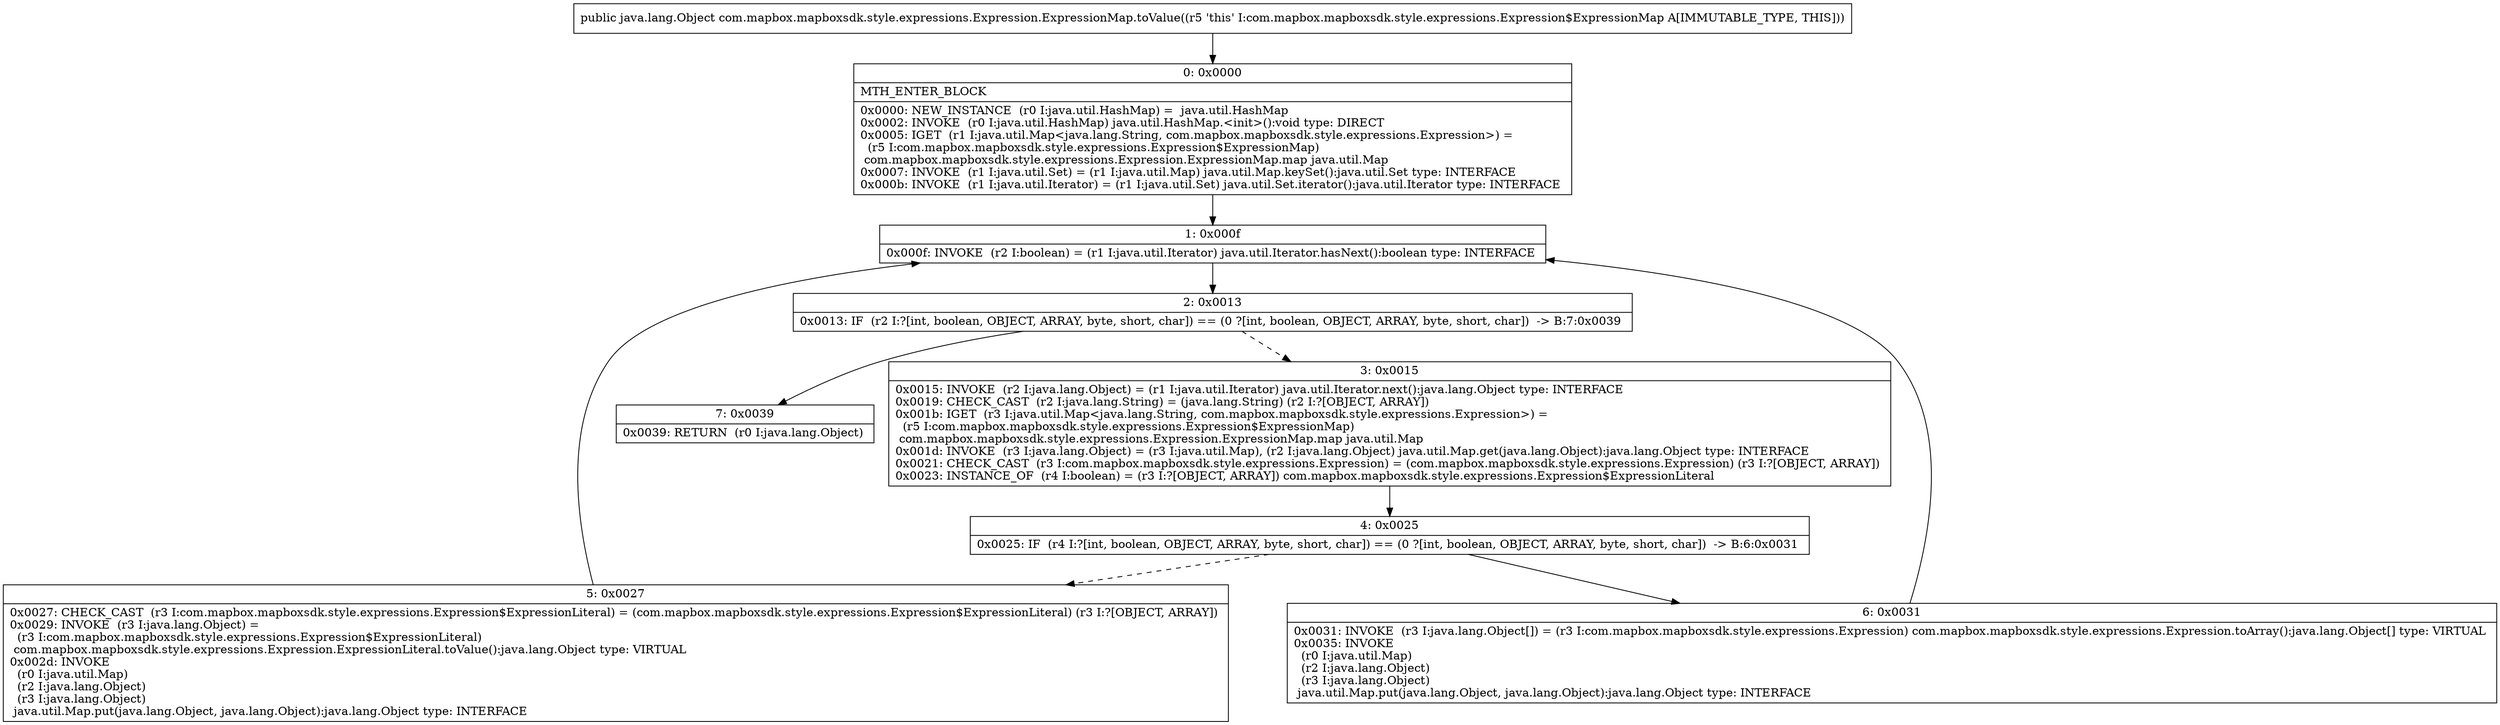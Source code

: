 digraph "CFG forcom.mapbox.mapboxsdk.style.expressions.Expression.ExpressionMap.toValue()Ljava\/lang\/Object;" {
Node_0 [shape=record,label="{0\:\ 0x0000|MTH_ENTER_BLOCK\l|0x0000: NEW_INSTANCE  (r0 I:java.util.HashMap) =  java.util.HashMap \l0x0002: INVOKE  (r0 I:java.util.HashMap) java.util.HashMap.\<init\>():void type: DIRECT \l0x0005: IGET  (r1 I:java.util.Map\<java.lang.String, com.mapbox.mapboxsdk.style.expressions.Expression\>) = \l  (r5 I:com.mapbox.mapboxsdk.style.expressions.Expression$ExpressionMap)\l com.mapbox.mapboxsdk.style.expressions.Expression.ExpressionMap.map java.util.Map \l0x0007: INVOKE  (r1 I:java.util.Set) = (r1 I:java.util.Map) java.util.Map.keySet():java.util.Set type: INTERFACE \l0x000b: INVOKE  (r1 I:java.util.Iterator) = (r1 I:java.util.Set) java.util.Set.iterator():java.util.Iterator type: INTERFACE \l}"];
Node_1 [shape=record,label="{1\:\ 0x000f|0x000f: INVOKE  (r2 I:boolean) = (r1 I:java.util.Iterator) java.util.Iterator.hasNext():boolean type: INTERFACE \l}"];
Node_2 [shape=record,label="{2\:\ 0x0013|0x0013: IF  (r2 I:?[int, boolean, OBJECT, ARRAY, byte, short, char]) == (0 ?[int, boolean, OBJECT, ARRAY, byte, short, char])  \-\> B:7:0x0039 \l}"];
Node_3 [shape=record,label="{3\:\ 0x0015|0x0015: INVOKE  (r2 I:java.lang.Object) = (r1 I:java.util.Iterator) java.util.Iterator.next():java.lang.Object type: INTERFACE \l0x0019: CHECK_CAST  (r2 I:java.lang.String) = (java.lang.String) (r2 I:?[OBJECT, ARRAY]) \l0x001b: IGET  (r3 I:java.util.Map\<java.lang.String, com.mapbox.mapboxsdk.style.expressions.Expression\>) = \l  (r5 I:com.mapbox.mapboxsdk.style.expressions.Expression$ExpressionMap)\l com.mapbox.mapboxsdk.style.expressions.Expression.ExpressionMap.map java.util.Map \l0x001d: INVOKE  (r3 I:java.lang.Object) = (r3 I:java.util.Map), (r2 I:java.lang.Object) java.util.Map.get(java.lang.Object):java.lang.Object type: INTERFACE \l0x0021: CHECK_CAST  (r3 I:com.mapbox.mapboxsdk.style.expressions.Expression) = (com.mapbox.mapboxsdk.style.expressions.Expression) (r3 I:?[OBJECT, ARRAY]) \l0x0023: INSTANCE_OF  (r4 I:boolean) = (r3 I:?[OBJECT, ARRAY]) com.mapbox.mapboxsdk.style.expressions.Expression$ExpressionLiteral \l}"];
Node_4 [shape=record,label="{4\:\ 0x0025|0x0025: IF  (r4 I:?[int, boolean, OBJECT, ARRAY, byte, short, char]) == (0 ?[int, boolean, OBJECT, ARRAY, byte, short, char])  \-\> B:6:0x0031 \l}"];
Node_5 [shape=record,label="{5\:\ 0x0027|0x0027: CHECK_CAST  (r3 I:com.mapbox.mapboxsdk.style.expressions.Expression$ExpressionLiteral) = (com.mapbox.mapboxsdk.style.expressions.Expression$ExpressionLiteral) (r3 I:?[OBJECT, ARRAY]) \l0x0029: INVOKE  (r3 I:java.lang.Object) = \l  (r3 I:com.mapbox.mapboxsdk.style.expressions.Expression$ExpressionLiteral)\l com.mapbox.mapboxsdk.style.expressions.Expression.ExpressionLiteral.toValue():java.lang.Object type: VIRTUAL \l0x002d: INVOKE  \l  (r0 I:java.util.Map)\l  (r2 I:java.lang.Object)\l  (r3 I:java.lang.Object)\l java.util.Map.put(java.lang.Object, java.lang.Object):java.lang.Object type: INTERFACE \l}"];
Node_6 [shape=record,label="{6\:\ 0x0031|0x0031: INVOKE  (r3 I:java.lang.Object[]) = (r3 I:com.mapbox.mapboxsdk.style.expressions.Expression) com.mapbox.mapboxsdk.style.expressions.Expression.toArray():java.lang.Object[] type: VIRTUAL \l0x0035: INVOKE  \l  (r0 I:java.util.Map)\l  (r2 I:java.lang.Object)\l  (r3 I:java.lang.Object)\l java.util.Map.put(java.lang.Object, java.lang.Object):java.lang.Object type: INTERFACE \l}"];
Node_7 [shape=record,label="{7\:\ 0x0039|0x0039: RETURN  (r0 I:java.lang.Object) \l}"];
MethodNode[shape=record,label="{public java.lang.Object com.mapbox.mapboxsdk.style.expressions.Expression.ExpressionMap.toValue((r5 'this' I:com.mapbox.mapboxsdk.style.expressions.Expression$ExpressionMap A[IMMUTABLE_TYPE, THIS])) }"];
MethodNode -> Node_0;
Node_0 -> Node_1;
Node_1 -> Node_2;
Node_2 -> Node_3[style=dashed];
Node_2 -> Node_7;
Node_3 -> Node_4;
Node_4 -> Node_5[style=dashed];
Node_4 -> Node_6;
Node_5 -> Node_1;
Node_6 -> Node_1;
}

